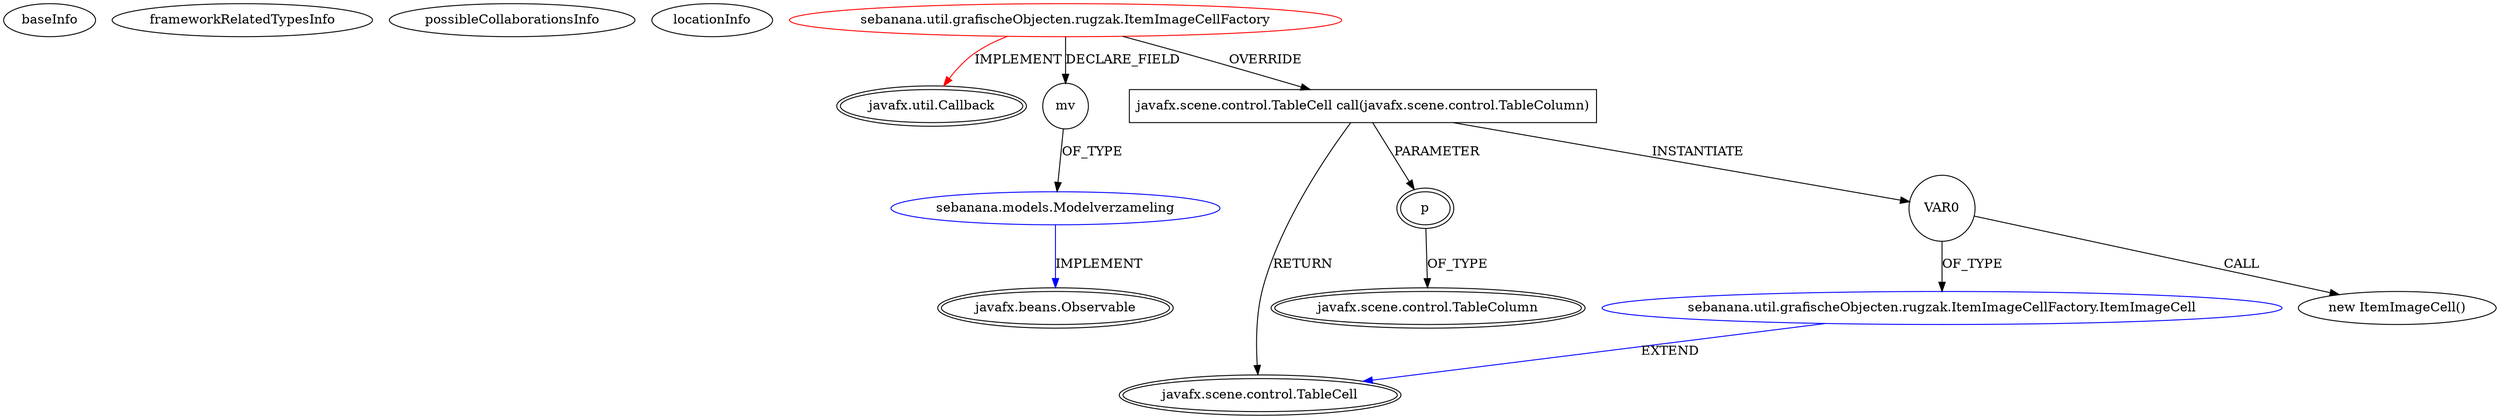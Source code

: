 digraph {
baseInfo[graphId=4126,category="extension_graph",isAnonymous=false,possibleRelation=true]
frameworkRelatedTypesInfo[0="javafx.util.Callback"]
possibleCollaborationsInfo[0="4126~OVERRIDING_METHOD_DECLARATION-INSTANTIATION-~javafx.util.Callback ~javafx.scene.control.TableCell ~false~false",1="4126~FIELD_DECLARATION-~javafx.util.Callback ~javafx.beans.Observable ~false~false"]
locationInfo[projectName="sebbafer-Sebanana",filePath="/sebbafer-Sebanana/Sebanana-master/src/sebanana/util/grafischeObjecten/rugzak/ItemImageCellFactory.java",contextSignature="ItemImageCellFactory",graphId="4126"]
0[label="sebanana.util.grafischeObjecten.rugzak.ItemImageCellFactory",vertexType="ROOT_CLIENT_CLASS_DECLARATION",isFrameworkType=false,color=red]
1[label="javafx.util.Callback",vertexType="FRAMEWORK_INTERFACE_TYPE",isFrameworkType=true,peripheries=2]
2[label="mv",vertexType="FIELD_DECLARATION",isFrameworkType=false,shape=circle]
3[label="sebanana.models.Modelverzameling",vertexType="REFERENCE_CLIENT_CLASS_DECLARATION",isFrameworkType=false,color=blue]
4[label="javafx.beans.Observable",vertexType="FRAMEWORK_INTERFACE_TYPE",isFrameworkType=true,peripheries=2]
5[label="javafx.scene.control.TableCell call(javafx.scene.control.TableColumn)",vertexType="OVERRIDING_METHOD_DECLARATION",isFrameworkType=false,shape=box]
6[label="javafx.scene.control.TableCell",vertexType="FRAMEWORK_CLASS_TYPE",isFrameworkType=true,peripheries=2]
7[label="p",vertexType="PARAMETER_DECLARATION",isFrameworkType=true,peripheries=2]
8[label="javafx.scene.control.TableColumn",vertexType="FRAMEWORK_CLASS_TYPE",isFrameworkType=true,peripheries=2]
10[label="VAR0",vertexType="VARIABLE_EXPRESION",isFrameworkType=false,shape=circle]
11[label="sebanana.util.grafischeObjecten.rugzak.ItemImageCellFactory.ItemImageCell",vertexType="REFERENCE_CLIENT_CLASS_DECLARATION",isFrameworkType=false,color=blue]
9[label="new ItemImageCell()",vertexType="CONSTRUCTOR_CALL",isFrameworkType=false]
0->1[label="IMPLEMENT",color=red]
0->2[label="DECLARE_FIELD"]
3->4[label="IMPLEMENT",color=blue]
2->3[label="OF_TYPE"]
0->5[label="OVERRIDE"]
5->6[label="RETURN"]
7->8[label="OF_TYPE"]
5->7[label="PARAMETER"]
5->10[label="INSTANTIATE"]
11->6[label="EXTEND",color=blue]
10->11[label="OF_TYPE"]
10->9[label="CALL"]
}
